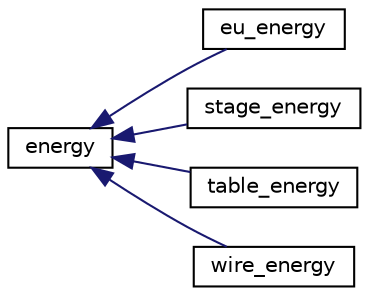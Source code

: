 digraph G
{
  edge [fontname="Helvetica",fontsize="10",labelfontname="Helvetica",labelfontsize="10"];
  node [fontname="Helvetica",fontsize="10",shape=record];
  rankdir=LR;
  Node1 [label="energy",height=0.2,width=0.4,color="black", fillcolor="white", style="filled",URL="$classenergy.html"];
  Node1 -> Node2 [dir=back,color="midnightblue",fontsize="10",style="solid",fontname="Helvetica"];
  Node2 [label="eu_energy",height=0.2,width=0.4,color="black", fillcolor="white", style="filled",URL="$classeu__energy.html"];
  Node1 -> Node3 [dir=back,color="midnightblue",fontsize="10",style="solid",fontname="Helvetica"];
  Node3 [label="stage_energy",height=0.2,width=0.4,color="black", fillcolor="white", style="filled",URL="$classstage__energy.html"];
  Node1 -> Node4 [dir=back,color="midnightblue",fontsize="10",style="solid",fontname="Helvetica"];
  Node4 [label="table_energy",height=0.2,width=0.4,color="black", fillcolor="white", style="filled",URL="$classtable__energy.html"];
  Node1 -> Node5 [dir=back,color="midnightblue",fontsize="10",style="solid",fontname="Helvetica"];
  Node5 [label="wire_energy",height=0.2,width=0.4,color="black", fillcolor="white", style="filled",URL="$classwire__energy.html"];
}
